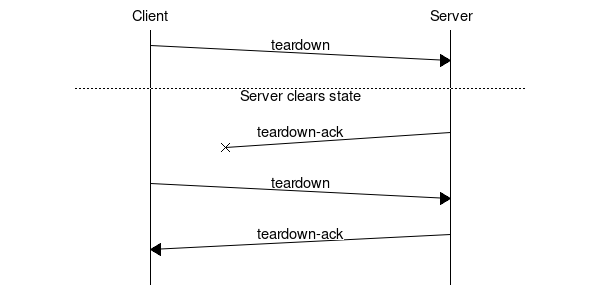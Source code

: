 # Normal subscribe with initial sensor query
msc {
 arcgradient = 15,
 wordwraparcs = "on";

 a [label="Client"],b [label="Server"];

 a => b [label="teardown"];
 --- [label="Server clears state"];
 a x- b [label="teardown-ack"];

 a => b [label="teardown"];
 a <= b [label="teardown-ack"];
}
